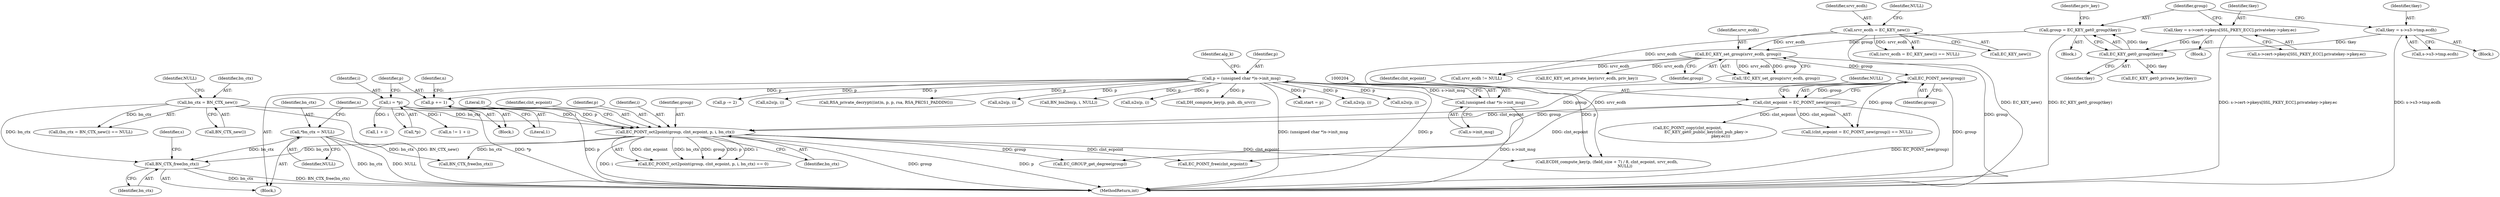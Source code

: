 digraph "0_openssl_3c66a669dfc7b3792f7af0758ea26fe8502ce70c@pointer" {
"1002153" [label="(Call,BN_CTX_free(bn_ctx))"];
"1000181" [label="(Call,*bn_ctx = NULL)"];
"1001410" [label="(Call,bn_ctx = BN_CTX_new())"];
"1001439" [label="(Call,EC_POINT_oct2point(group, clnt_ecpoint, p, i, bn_ctx))"];
"1001337" [label="(Call,EC_POINT_new(group))"];
"1001321" [label="(Call,EC_KEY_set_group(srvr_ecdh, group))"];
"1001268" [label="(Call,srvr_ecdh = EC_KEY_new())"];
"1001310" [label="(Call,group = EC_KEY_get0_group(tkey))"];
"1001312" [label="(Call,EC_KEY_get0_group(tkey))"];
"1001301" [label="(Call,tkey = s->s3->tmp.ecdh)"];
"1001284" [label="(Call,tkey = s->cert->pkeys[SSL_PKEY_ECC].privatekey->pkey.ec)"];
"1001335" [label="(Call,clnt_ecpoint = EC_POINT_new(group))"];
"1001423" [label="(Call,p += 1)"];
"1000201" [label="(Call,p = (unsigned char *)s->init_msg)"];
"1000203" [label="(Call,(unsigned char *)s->init_msg)"];
"1001419" [label="(Call,i = *p)"];
"1002148" [label="(Call,srvr_ecdh != NULL)"];
"1001412" [label="(Call,BN_CTX_new())"];
"1002056" [label="(Call,start = p)"];
"1001566" [label="(Call,n2s(p, i))"];
"1001429" [label="(Call,1 + i)"];
"1001442" [label="(Identifier,p)"];
"1001268" [label="(Call,srvr_ecdh = EC_KEY_new())"];
"1001419" [label="(Call,i = *p)"];
"1001286" [label="(Call,s->cert->pkeys[SSL_PKEY_ECC].privatekey->pkey.ec)"];
"1001283" [label="(Block,)"];
"1001475" [label="(Call,ECDH_compute_key(p, (field_size + 7) / 8, clnt_ecpoint, srvr_ecdh,\n                             NULL))"];
"1002154" [label="(Identifier,bn_ctx)"];
"1001443" [label="(Identifier,i)"];
"1001312" [label="(Call,EC_KEY_get0_group(tkey))"];
"1001413" [label="(Identifier,NULL)"];
"1001313" [label="(Identifier,tkey)"];
"1001310" [label="(Call,group = EC_KEY_get0_group(tkey))"];
"1001500" [label="(Call,BN_CTX_free(bn_ctx))"];
"1001322" [label="(Identifier,srvr_ecdh)"];
"1001421" [label="(Call,*p)"];
"1001334" [label="(Call,(clnt_ecpoint = EC_POINT_new(group)) == NULL)"];
"1001439" [label="(Call,EC_POINT_oct2point(group, clnt_ecpoint, p, i, bn_ctx))"];
"1001300" [label="(Block,)"];
"1002145" [label="(Call,EC_POINT_free(clnt_ecpoint))"];
"1001440" [label="(Identifier,group)"];
"1001411" [label="(Identifier,bn_ctx)"];
"1001285" [label="(Identifier,tkey)"];
"1001425" [label="(Literal,1)"];
"1001335" [label="(Call,clnt_ecpoint = EC_POINT_new(group))"];
"1000205" [label="(Call,s->init_msg)"];
"1001389" [label="(Call,EC_POINT_copy(clnt_ecpoint,\n                              EC_KEY_get0_public_key(clnt_pub_pkey->\n                                                     pkey.ec)))"];
"1001428" [label="(Identifier,n)"];
"1001325" [label="(Call,EC_KEY_set_private_key(srvr_ecdh, priv_key))"];
"1000203" [label="(Call,(unsigned char *)s->init_msg)"];
"1001410" [label="(Call,bn_ctx = BN_CTX_new())"];
"1001337" [label="(Call,EC_POINT_new(group))"];
"1001311" [label="(Identifier,group)"];
"1000202" [label="(Identifier,p)"];
"1000143" [label="(Block,)"];
"1001420" [label="(Identifier,i)"];
"1001427" [label="(Call,n != 1 + i)"];
"1001303" [label="(Call,s->s3->tmp.ecdh)"];
"1000532" [label="(Call,n2s(p, i))"];
"1001284" [label="(Call,tkey = s->cert->pkeys[SSL_PKEY_ECC].privatekey->pkey.ec)"];
"1001445" [label="(Literal,0)"];
"1002153" [label="(Call,BN_CTX_free(bn_ctx))"];
"1001423" [label="(Call,p += 1)"];
"1000183" [label="(Identifier,NULL)"];
"1001301" [label="(Call,tkey = s->s3->tmp.ecdh)"];
"1000575" [label="(Call,p -= 2)"];
"1000847" [label="(Call,n2s(p, i))"];
"1001441" [label="(Identifier,clnt_ecpoint)"];
"1000385" [label="(Call,RSA_private_decrypt((int)n, p, p, rsa, RSA_PKCS1_PADDING))"];
"1002163" [label="(MethodReturn,int)"];
"1001316" [label="(Call,EC_KEY_get0_private_key(tkey))"];
"1000330" [label="(Call,n2s(p, i))"];
"1001462" [label="(Call,EC_GROUP_get_degree(group))"];
"1001438" [label="(Call,EC_POINT_oct2point(group, clnt_ecpoint, p, i, bn_ctx) == 0)"];
"1000185" [label="(Identifier,n)"];
"1001336" [label="(Identifier,clnt_ecpoint)"];
"1000201" [label="(Call,p = (unsigned char *)s->init_msg)"];
"1000725" [label="(Call,BN_bin2bn(p, i, NULL))"];
"1000182" [label="(Identifier,bn_ctx)"];
"1001321" [label="(Call,EC_KEY_set_group(srvr_ecdh, group))"];
"1001802" [label="(Call,n2s(p, i))"];
"1001270" [label="(Call,EC_KEY_new())"];
"1001339" [label="(Identifier,NULL)"];
"1001269" [label="(Identifier,srvr_ecdh)"];
"1001323" [label="(Identifier,group)"];
"1001338" [label="(Identifier,group)"];
"1001302" [label="(Identifier,tkey)"];
"1001407" [label="(Block,)"];
"1001254" [label="(Block,)"];
"1002157" [label="(Identifier,s)"];
"1000209" [label="(Identifier,alg_k)"];
"1000181" [label="(Call,*bn_ctx = NULL)"];
"1001271" [label="(Identifier,NULL)"];
"1001444" [label="(Identifier,bn_ctx)"];
"1001315" [label="(Identifier,priv_key)"];
"1001409" [label="(Call,(bn_ctx = BN_CTX_new()) == NULL)"];
"1001320" [label="(Call,!EC_KEY_set_group(srvr_ecdh, group))"];
"1001424" [label="(Identifier,p)"];
"1000740" [label="(Call,DH_compute_key(p, pub, dh_srvr))"];
"1001267" [label="(Call,(srvr_ecdh = EC_KEY_new()) == NULL)"];
"1002153" -> "1000143"  [label="AST: "];
"1002153" -> "1002154"  [label="CFG: "];
"1002154" -> "1002153"  [label="AST: "];
"1002157" -> "1002153"  [label="CFG: "];
"1002153" -> "1002163"  [label="DDG: BN_CTX_free(bn_ctx)"];
"1002153" -> "1002163"  [label="DDG: bn_ctx"];
"1000181" -> "1002153"  [label="DDG: bn_ctx"];
"1001410" -> "1002153"  [label="DDG: bn_ctx"];
"1001439" -> "1002153"  [label="DDG: bn_ctx"];
"1000181" -> "1000143"  [label="AST: "];
"1000181" -> "1000183"  [label="CFG: "];
"1000182" -> "1000181"  [label="AST: "];
"1000183" -> "1000181"  [label="AST: "];
"1000185" -> "1000181"  [label="CFG: "];
"1000181" -> "1002163"  [label="DDG: bn_ctx"];
"1000181" -> "1002163"  [label="DDG: NULL"];
"1000181" -> "1001500"  [label="DDG: bn_ctx"];
"1001410" -> "1001409"  [label="AST: "];
"1001410" -> "1001412"  [label="CFG: "];
"1001411" -> "1001410"  [label="AST: "];
"1001412" -> "1001410"  [label="AST: "];
"1001413" -> "1001410"  [label="CFG: "];
"1001410" -> "1002163"  [label="DDG: BN_CTX_new()"];
"1001410" -> "1001409"  [label="DDG: bn_ctx"];
"1001410" -> "1001439"  [label="DDG: bn_ctx"];
"1001439" -> "1001438"  [label="AST: "];
"1001439" -> "1001444"  [label="CFG: "];
"1001440" -> "1001439"  [label="AST: "];
"1001441" -> "1001439"  [label="AST: "];
"1001442" -> "1001439"  [label="AST: "];
"1001443" -> "1001439"  [label="AST: "];
"1001444" -> "1001439"  [label="AST: "];
"1001445" -> "1001439"  [label="CFG: "];
"1001439" -> "1002163"  [label="DDG: group"];
"1001439" -> "1002163"  [label="DDG: p"];
"1001439" -> "1002163"  [label="DDG: i"];
"1001439" -> "1001438"  [label="DDG: clnt_ecpoint"];
"1001439" -> "1001438"  [label="DDG: bn_ctx"];
"1001439" -> "1001438"  [label="DDG: group"];
"1001439" -> "1001438"  [label="DDG: p"];
"1001439" -> "1001438"  [label="DDG: i"];
"1001337" -> "1001439"  [label="DDG: group"];
"1001335" -> "1001439"  [label="DDG: clnt_ecpoint"];
"1001423" -> "1001439"  [label="DDG: p"];
"1001419" -> "1001439"  [label="DDG: i"];
"1001439" -> "1001462"  [label="DDG: group"];
"1001439" -> "1001475"  [label="DDG: clnt_ecpoint"];
"1001439" -> "1001500"  [label="DDG: bn_ctx"];
"1001439" -> "1002145"  [label="DDG: clnt_ecpoint"];
"1001337" -> "1001335"  [label="AST: "];
"1001337" -> "1001338"  [label="CFG: "];
"1001338" -> "1001337"  [label="AST: "];
"1001335" -> "1001337"  [label="CFG: "];
"1001337" -> "1002163"  [label="DDG: group"];
"1001337" -> "1001334"  [label="DDG: group"];
"1001337" -> "1001335"  [label="DDG: group"];
"1001321" -> "1001337"  [label="DDG: group"];
"1001337" -> "1001462"  [label="DDG: group"];
"1001321" -> "1001320"  [label="AST: "];
"1001321" -> "1001323"  [label="CFG: "];
"1001322" -> "1001321"  [label="AST: "];
"1001323" -> "1001321"  [label="AST: "];
"1001320" -> "1001321"  [label="CFG: "];
"1001321" -> "1002163"  [label="DDG: group"];
"1001321" -> "1001320"  [label="DDG: srvr_ecdh"];
"1001321" -> "1001320"  [label="DDG: group"];
"1001268" -> "1001321"  [label="DDG: srvr_ecdh"];
"1001310" -> "1001321"  [label="DDG: group"];
"1001321" -> "1001325"  [label="DDG: srvr_ecdh"];
"1001321" -> "1001475"  [label="DDG: srvr_ecdh"];
"1001321" -> "1002148"  [label="DDG: srvr_ecdh"];
"1001268" -> "1001267"  [label="AST: "];
"1001268" -> "1001270"  [label="CFG: "];
"1001269" -> "1001268"  [label="AST: "];
"1001270" -> "1001268"  [label="AST: "];
"1001271" -> "1001268"  [label="CFG: "];
"1001268" -> "1002163"  [label="DDG: EC_KEY_new()"];
"1001268" -> "1001267"  [label="DDG: srvr_ecdh"];
"1001268" -> "1002148"  [label="DDG: srvr_ecdh"];
"1001310" -> "1001254"  [label="AST: "];
"1001310" -> "1001312"  [label="CFG: "];
"1001311" -> "1001310"  [label="AST: "];
"1001312" -> "1001310"  [label="AST: "];
"1001315" -> "1001310"  [label="CFG: "];
"1001310" -> "1002163"  [label="DDG: EC_KEY_get0_group(tkey)"];
"1001312" -> "1001310"  [label="DDG: tkey"];
"1001312" -> "1001313"  [label="CFG: "];
"1001313" -> "1001312"  [label="AST: "];
"1001301" -> "1001312"  [label="DDG: tkey"];
"1001284" -> "1001312"  [label="DDG: tkey"];
"1001312" -> "1001316"  [label="DDG: tkey"];
"1001301" -> "1001300"  [label="AST: "];
"1001301" -> "1001303"  [label="CFG: "];
"1001302" -> "1001301"  [label="AST: "];
"1001303" -> "1001301"  [label="AST: "];
"1001311" -> "1001301"  [label="CFG: "];
"1001301" -> "1002163"  [label="DDG: s->s3->tmp.ecdh"];
"1001284" -> "1001283"  [label="AST: "];
"1001284" -> "1001286"  [label="CFG: "];
"1001285" -> "1001284"  [label="AST: "];
"1001286" -> "1001284"  [label="AST: "];
"1001311" -> "1001284"  [label="CFG: "];
"1001284" -> "1002163"  [label="DDG: s->cert->pkeys[SSL_PKEY_ECC].privatekey->pkey.ec"];
"1001335" -> "1001334"  [label="AST: "];
"1001336" -> "1001335"  [label="AST: "];
"1001339" -> "1001335"  [label="CFG: "];
"1001335" -> "1002163"  [label="DDG: EC_POINT_new(group)"];
"1001335" -> "1001334"  [label="DDG: clnt_ecpoint"];
"1001335" -> "1001389"  [label="DDG: clnt_ecpoint"];
"1001335" -> "1002145"  [label="DDG: clnt_ecpoint"];
"1001423" -> "1001407"  [label="AST: "];
"1001423" -> "1001425"  [label="CFG: "];
"1001424" -> "1001423"  [label="AST: "];
"1001425" -> "1001423"  [label="AST: "];
"1001428" -> "1001423"  [label="CFG: "];
"1001423" -> "1002163"  [label="DDG: p"];
"1000201" -> "1001423"  [label="DDG: p"];
"1000201" -> "1000143"  [label="AST: "];
"1000201" -> "1000203"  [label="CFG: "];
"1000202" -> "1000201"  [label="AST: "];
"1000203" -> "1000201"  [label="AST: "];
"1000209" -> "1000201"  [label="CFG: "];
"1000201" -> "1002163"  [label="DDG: (unsigned char *)s->init_msg"];
"1000201" -> "1002163"  [label="DDG: p"];
"1000203" -> "1000201"  [label="DDG: s->init_msg"];
"1000201" -> "1000330"  [label="DDG: p"];
"1000201" -> "1000385"  [label="DDG: p"];
"1000201" -> "1000532"  [label="DDG: p"];
"1000201" -> "1000575"  [label="DDG: p"];
"1000201" -> "1000725"  [label="DDG: p"];
"1000201" -> "1000740"  [label="DDG: p"];
"1000201" -> "1000847"  [label="DDG: p"];
"1000201" -> "1001475"  [label="DDG: p"];
"1000201" -> "1001566"  [label="DDG: p"];
"1000201" -> "1001802"  [label="DDG: p"];
"1000201" -> "1002056"  [label="DDG: p"];
"1000203" -> "1000205"  [label="CFG: "];
"1000204" -> "1000203"  [label="AST: "];
"1000205" -> "1000203"  [label="AST: "];
"1000203" -> "1002163"  [label="DDG: s->init_msg"];
"1001419" -> "1001407"  [label="AST: "];
"1001419" -> "1001421"  [label="CFG: "];
"1001420" -> "1001419"  [label="AST: "];
"1001421" -> "1001419"  [label="AST: "];
"1001424" -> "1001419"  [label="CFG: "];
"1001419" -> "1002163"  [label="DDG: *p"];
"1001419" -> "1001427"  [label="DDG: i"];
"1001419" -> "1001429"  [label="DDG: i"];
}
